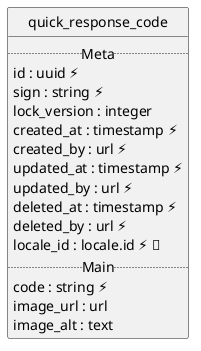 @startuml uml
skinparam monochrome true
skinparam linetype ortho
hide circle

entity quick_response_code {
  .. Meta ..
  id : uuid ⚡
  sign : string ⚡
  lock_version : integer
  created_at : timestamp ⚡
  created_by : url ⚡
  updated_at : timestamp ⚡
  updated_by : url ⚡
  deleted_at : timestamp ⚡
  deleted_by : url ⚡
  locale_id : locale.id ⚡ 🔑
  .. Main ..
  code : string ⚡
  image_url : url
  image_alt : text
}

@enduml

